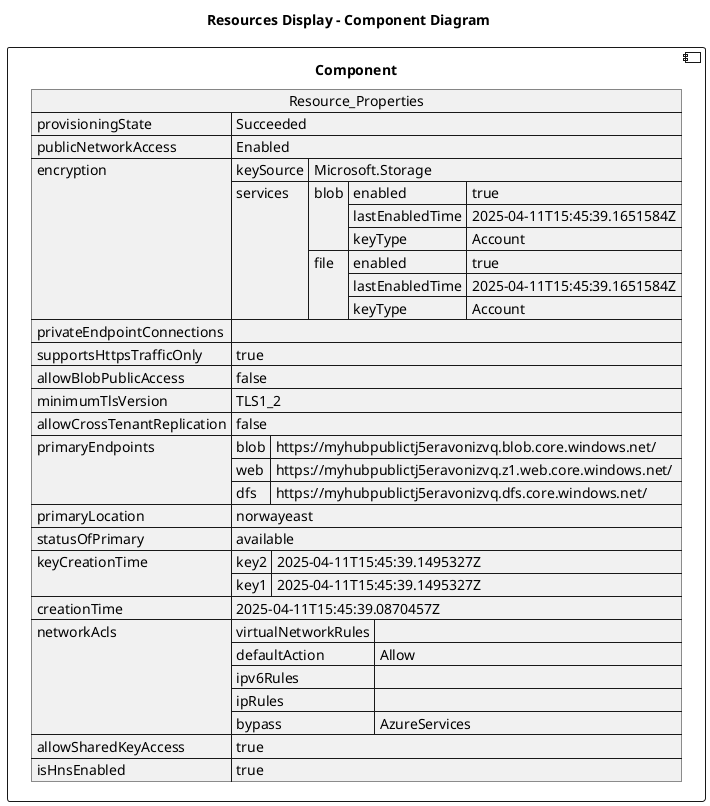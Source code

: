 @startuml

title Resources Display - Component Diagram

component Component {

json  Resource_Properties {
  "provisioningState": "Succeeded",
  "publicNetworkAccess": "Enabled",
  "encryption": {
    "keySource": "Microsoft.Storage",
    "services": {
      "blob": {
        "enabled": true,
        "lastEnabledTime": "2025-04-11T15:45:39.1651584Z",
        "keyType": "Account"
      },
      "file": {
        "enabled": true,
        "lastEnabledTime": "2025-04-11T15:45:39.1651584Z",
        "keyType": "Account"
      }
    }
  },
  "privateEndpointConnections": [],
  "supportsHttpsTrafficOnly": true,
  "allowBlobPublicAccess": false,
  "minimumTlsVersion": "TLS1_2",
  "allowCrossTenantReplication": false,
  "primaryEndpoints": {
    "blob": "https://myhubpublictj5eravonizvq.blob.core.windows.net/",
    "web": "https://myhubpublictj5eravonizvq.z1.web.core.windows.net/",
    "dfs": "https://myhubpublictj5eravonizvq.dfs.core.windows.net/"
  },
  "primaryLocation": "norwayeast",
  "statusOfPrimary": "available",
  "keyCreationTime": {
    "key2": "2025-04-11T15:45:39.1495327Z",
    "key1": "2025-04-11T15:45:39.1495327Z"
  },
  "creationTime": "2025-04-11T15:45:39.0870457Z",
  "networkAcls": {
    "virtualNetworkRules": [],
    "defaultAction": "Allow",
    "ipv6Rules": [],
    "ipRules": [],
    "bypass": "AzureServices"
  },
  "allowSharedKeyAccess": true,
  "isHnsEnabled": true
}
}
@enduml
